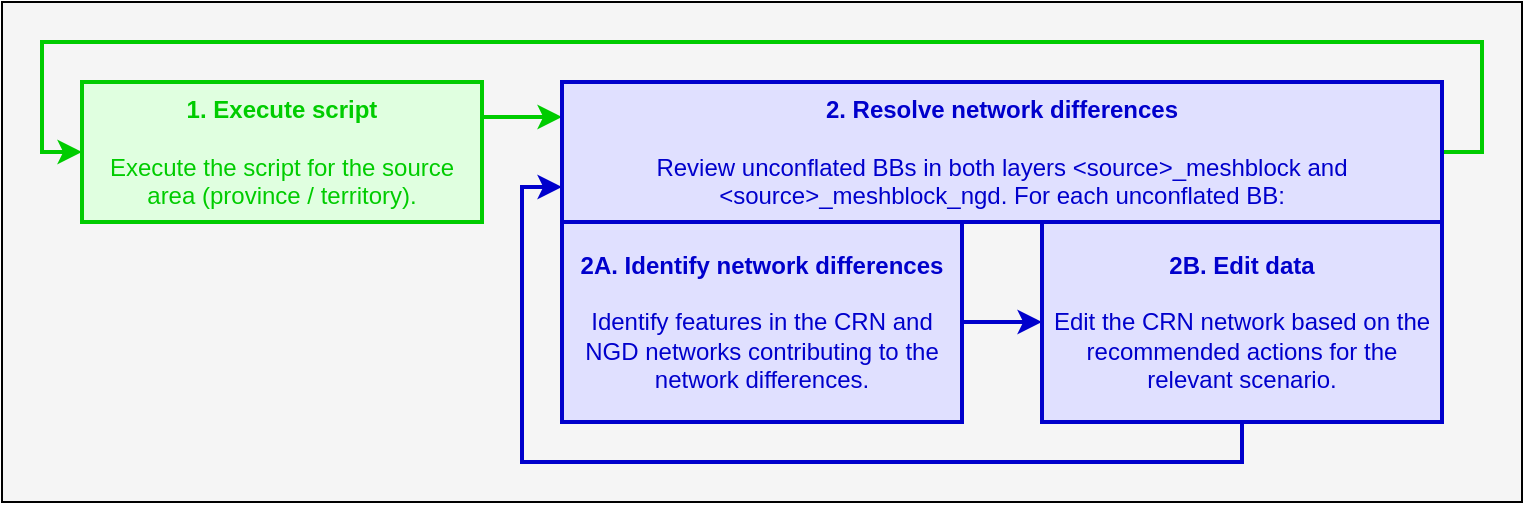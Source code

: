 <mxfile version="20.3.6" type="device"><diagram id="2I_C3wh3Eibh6Ix_8F2d" name="main"><mxGraphModel dx="1101" dy="582" grid="1" gridSize="10" guides="1" tooltips="1" connect="1" arrows="1" fold="1" page="1" pageScale="1" pageWidth="1100" pageHeight="850" math="0" shadow="0"><root><mxCell id="0"/><mxCell id="1" parent="0"/><mxCell id="1tBJTQMAdvno6EjRw5n7-53" value="" style="rounded=0;whiteSpace=wrap;html=1;strokeColor=#000000;strokeWidth=1;fillColor=#F5F5F5;" parent="1" vertex="1"><mxGeometry x="30" y="40" width="760" height="250" as="geometry"/></mxCell><mxCell id="yge467If10g6pJat5REP-1" style="edgeStyle=orthogonalEdgeStyle;rounded=0;orthogonalLoop=1;jettySize=auto;html=1;entryX=0;entryY=0.25;entryDx=0;entryDy=0;fontColor=#0000CC;strokeColor=#00CC00;exitX=1;exitY=0.25;exitDx=0;exitDy=0;strokeWidth=2;" parent="1" source="1tBJTQMAdvno6EjRw5n7-14" target="Kw9ei0uH75jUjzKU8x8x-3" edge="1"><mxGeometry relative="1" as="geometry"/></mxCell><mxCell id="1tBJTQMAdvno6EjRw5n7-14" value="&lt;font&gt;&lt;b&gt;1. Execute script&lt;/b&gt;&lt;br&gt;&lt;br&gt;Execute the script for the source area (province / territory).&lt;/font&gt;" style="rounded=0;whiteSpace=wrap;html=1;strokeColor=#00CC00;strokeWidth=2;fillColor=#E0FFE0;align=center;verticalAlign=middle;fontColor=#00CC00;" parent="1" vertex="1"><mxGeometry x="70" y="80" width="200" height="70" as="geometry"/></mxCell><mxCell id="Kw9ei0uH75jUjzKU8x8x-5" value="" style="edgeStyle=orthogonalEdgeStyle;rounded=0;orthogonalLoop=1;jettySize=auto;html=1;strokeColor=#0000CC;strokeWidth=2;" parent="1" source="Kw9ei0uH75jUjzKU8x8x-1" target="Kw9ei0uH75jUjzKU8x8x-2" edge="1"><mxGeometry relative="1" as="geometry"/></mxCell><mxCell id="Kw9ei0uH75jUjzKU8x8x-1" value="&lt;font&gt;&lt;b&gt;2A. Identify network differences&lt;/b&gt;&lt;br&gt;&lt;br&gt;Identify features in the CRN and NGD networks contributing to the network differences.&lt;/font&gt;" style="rounded=0;whiteSpace=wrap;html=1;strokeColor=#0000CC;strokeWidth=2;fillColor=#E0E0FF;align=center;verticalAlign=middle;fontColor=#0000CC;" parent="1" vertex="1"><mxGeometry x="310" y="150" width="200" height="100" as="geometry"/></mxCell><mxCell id="Kw9ei0uH75jUjzKU8x8x-8" style="edgeStyle=orthogonalEdgeStyle;rounded=0;orthogonalLoop=1;jettySize=auto;html=1;entryX=0;entryY=0.75;entryDx=0;entryDy=0;strokeColor=#0000CC;strokeWidth=2;" parent="1" source="Kw9ei0uH75jUjzKU8x8x-2" target="Kw9ei0uH75jUjzKU8x8x-3" edge="1"><mxGeometry relative="1" as="geometry"><Array as="points"><mxPoint x="650" y="270"/><mxPoint x="290" y="270"/><mxPoint x="290" y="133"/></Array></mxGeometry></mxCell><mxCell id="Kw9ei0uH75jUjzKU8x8x-2" value="&lt;font&gt;&lt;b&gt;2B. Edit data&lt;/b&gt;&lt;br&gt;&lt;br&gt;Edit the CRN network based on the recommended actions for the relevant scenario.&lt;/font&gt;" style="rounded=0;whiteSpace=wrap;html=1;strokeColor=#0000CC;strokeWidth=2;fillColor=#E0E0FF;align=center;verticalAlign=middle;fontColor=#0000CC;" parent="1" vertex="1"><mxGeometry x="550" y="150" width="200" height="100" as="geometry"/></mxCell><mxCell id="Kw9ei0uH75jUjzKU8x8x-9" style="edgeStyle=orthogonalEdgeStyle;rounded=0;orthogonalLoop=1;jettySize=auto;html=1;entryX=0;entryY=0.5;entryDx=0;entryDy=0;exitX=1;exitY=0.5;exitDx=0;exitDy=0;strokeWidth=2;strokeColor=#00CC00;" parent="1" source="Kw9ei0uH75jUjzKU8x8x-3" target="1tBJTQMAdvno6EjRw5n7-14" edge="1"><mxGeometry relative="1" as="geometry"><Array as="points"><mxPoint x="770" y="115"/><mxPoint x="770" y="60"/><mxPoint x="50" y="60"/><mxPoint x="50" y="115"/></Array></mxGeometry></mxCell><mxCell id="Kw9ei0uH75jUjzKU8x8x-3" value="&lt;font&gt;&lt;b&gt;2. Resolve network differences&lt;/b&gt;&lt;br&gt;&lt;br&gt;Review unconflated BBs in both layers &amp;lt;source&amp;gt;_meshblock and &amp;lt;source&amp;gt;_meshblock_ngd. For each unconflated BB:&lt;/font&gt;" style="rounded=0;whiteSpace=wrap;html=1;strokeColor=#0000CC;strokeWidth=2;fillColor=#E0E0FF;align=center;verticalAlign=middle;fontColor=#0000CC;" parent="1" vertex="1"><mxGeometry x="310" y="80" width="440" height="70" as="geometry"/></mxCell></root></mxGraphModel></diagram></mxfile>